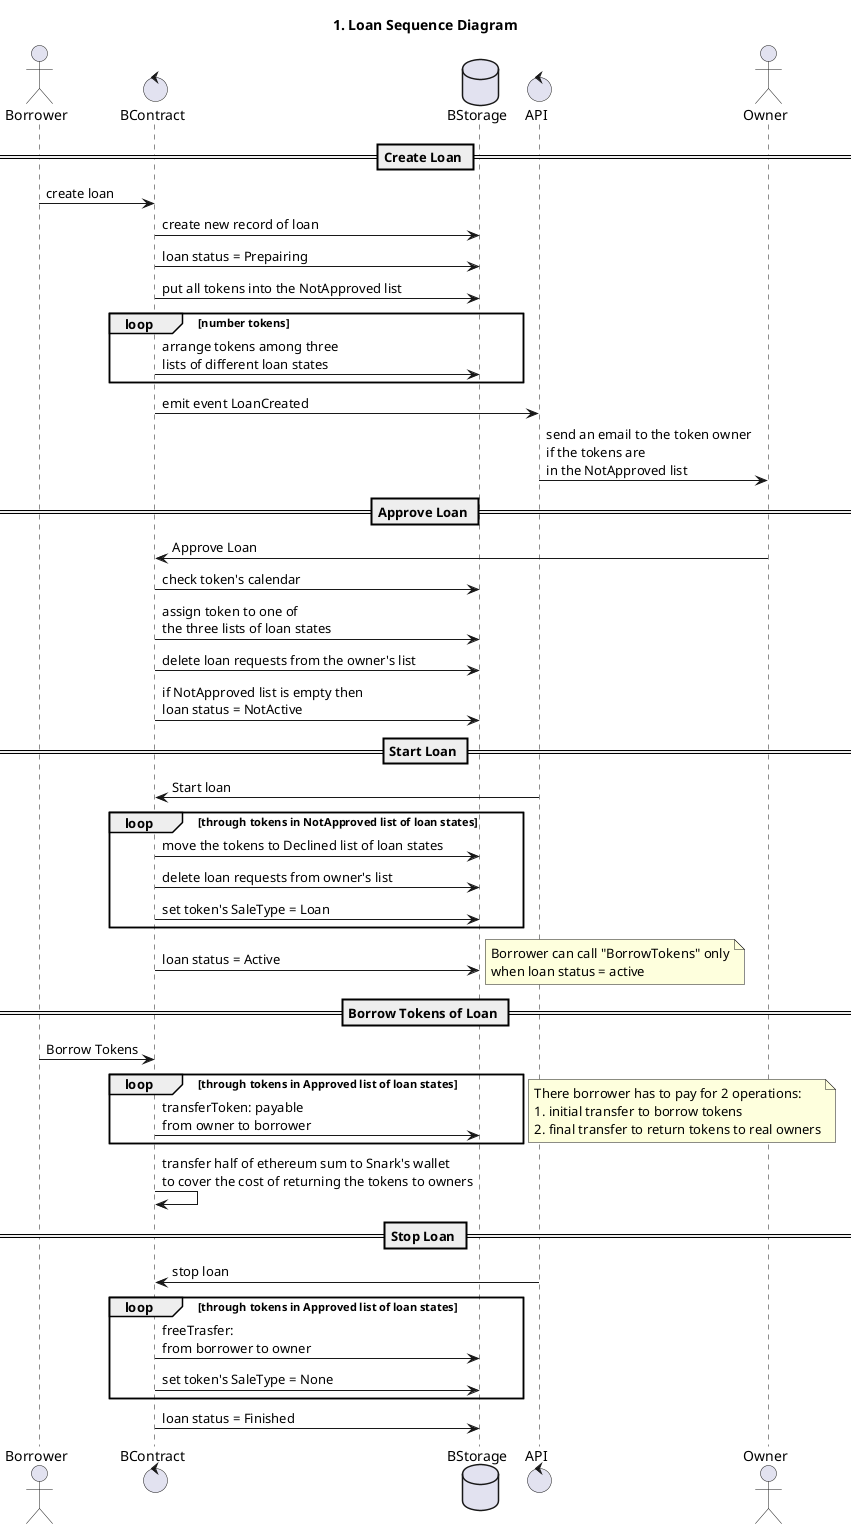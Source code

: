 @startuml

title 1. Loan Sequence Diagram

actor Borrower
control BContract
database BStorage
control API
actor Owner

== Create Loan ==

Borrower -> BContract: create loan
BContract -> BStorage: create new record of loan
BContract -> BStorage: loan status = Prepairing
BContract -> BStorage: put all tokens into the NotApproved list

loop number tokens
  BContract -> BStorage: arrange tokens among three\nlists of different loan states
end

BContract -> API: emit event LoanCreated
API -> Owner: send an email to the token owner\nif the tokens are\nin the NotApproved list

== Approve Loan ==

Owner -> BContract: Approve Loan
BContract -> BStorage: check token's calendar
BContract -> BStorage: assign token to one of\nthe three lists of loan states
BContract -> BStorage: delete loan requests from the owner's list
BContract -> BStorage: if NotApproved list is empty then\nloan status = NotActive

== Start Loan ==

API -> BContract: Start loan
loop through tokens in NotApproved list of loan states
  BContract -> BStorage: move the tokens to Declined list of loan states
  BContract -> BStorage: delete loan requests from owner's list
  BContract -> BStorage: set token's SaleType = Loan
end
BContract -> BStorage: loan status = Active
note right
  Borrower can call "BorrowTokens" only
  when loan status = active
end note 


== Borrow Tokens of Loan ==

Borrower -> BContract: Borrow Tokens
loop through tokens in Approved list of loan states
  BContract -> BStorage: transferToken: payable\nfrom owner to borrower 
end
note right
  There borrower has to pay for 2 operations:
  1. initial transfer to borrow tokens
  2. final transfer to return tokens to real owners
end note
BContract -> BContract: transfer half of ethereum sum to Snark's wallet\nto cover the cost of returning the tokens to owners

== Stop Loan ==

API -> BContract: stop loan
loop through tokens in Approved list of loan states
  BContract -> BStorage: freeTrasfer: \nfrom borrower to owner
  BContract -> BStorage: set token's SaleType = None
end
BContract -> BStorage: loan status = Finished

@enduml
